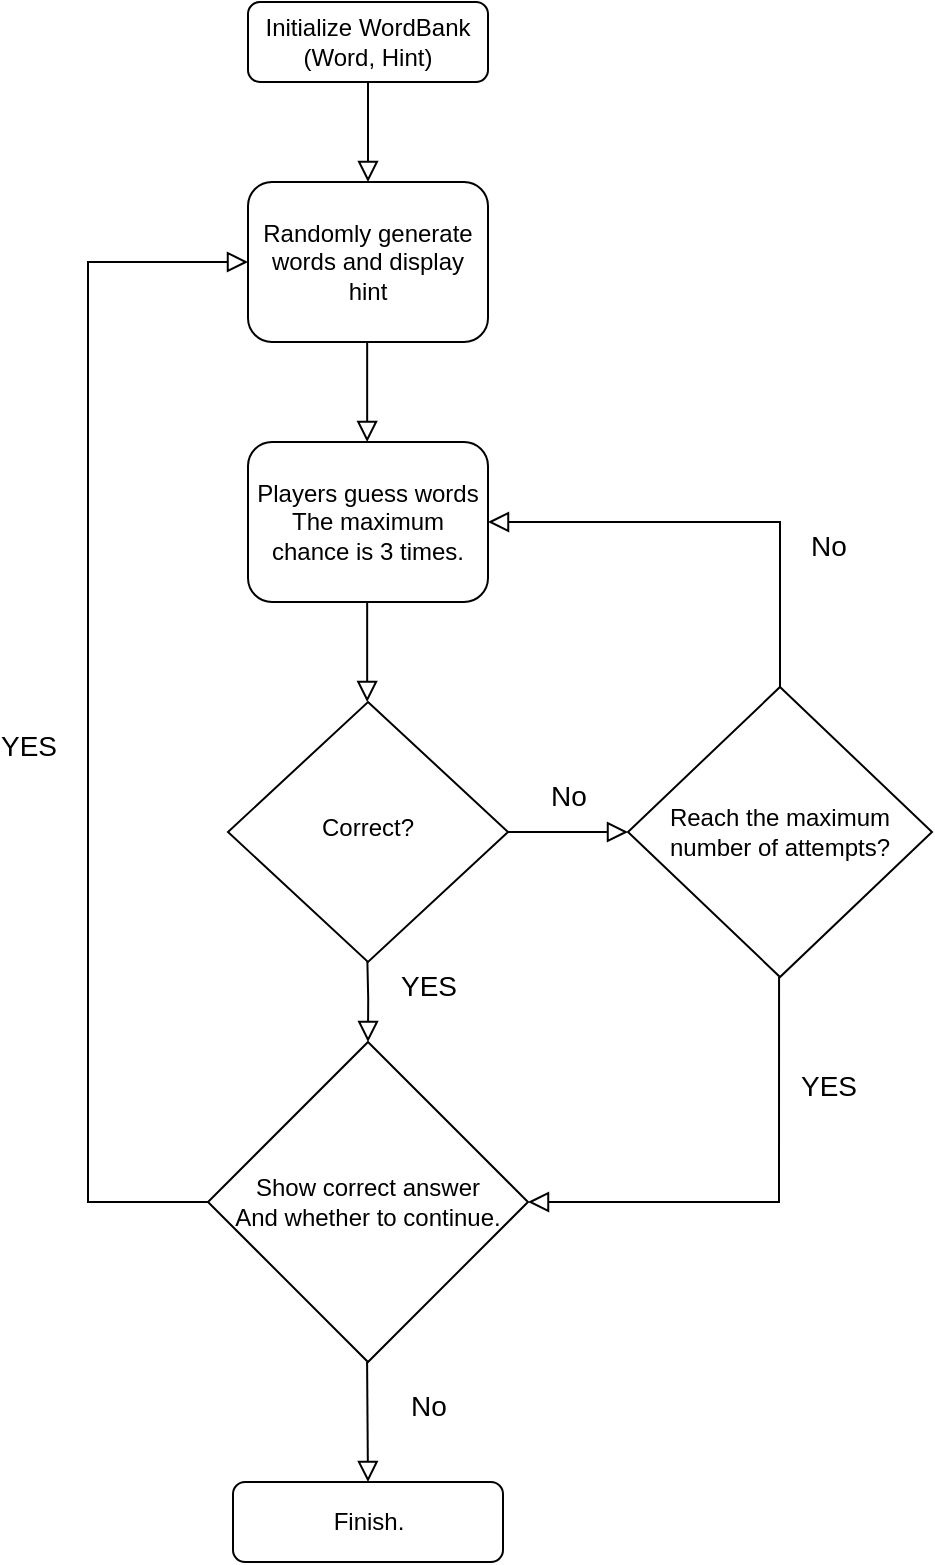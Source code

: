 <mxfile version="24.4.9" type="device">
  <diagram id="C5RBs43oDa-KdzZeNtuy" name="Page-1">
    <mxGraphModel dx="1362" dy="759" grid="1" gridSize="10" guides="1" tooltips="1" connect="1" arrows="1" fold="1" page="1" pageScale="1" pageWidth="827" pageHeight="1169" math="0" shadow="0">
      <root>
        <mxCell id="WIyWlLk6GJQsqaUBKTNV-0" />
        <mxCell id="WIyWlLk6GJQsqaUBKTNV-1" parent="WIyWlLk6GJQsqaUBKTNV-0" />
        <mxCell id="WIyWlLk6GJQsqaUBKTNV-2" value="" style="rounded=0;html=1;jettySize=auto;orthogonalLoop=1;fontSize=11;endArrow=block;endFill=0;endSize=8;strokeWidth=1;shadow=0;labelBackgroundColor=none;edgeStyle=orthogonalEdgeStyle;" parent="WIyWlLk6GJQsqaUBKTNV-1" source="WIyWlLk6GJQsqaUBKTNV-3" edge="1">
          <mxGeometry relative="1" as="geometry">
            <mxPoint x="220" y="170" as="targetPoint" />
          </mxGeometry>
        </mxCell>
        <mxCell id="WIyWlLk6GJQsqaUBKTNV-3" value="Initialize WordBank&lt;div&gt;(Word, Hint)&lt;/div&gt;" style="rounded=1;whiteSpace=wrap;html=1;fontSize=12;glass=0;strokeWidth=1;shadow=0;" parent="WIyWlLk6GJQsqaUBKTNV-1" vertex="1">
          <mxGeometry x="160" y="80" width="120" height="40" as="geometry" />
        </mxCell>
        <mxCell id="WIyWlLk6GJQsqaUBKTNV-7" value="Randomly generate words and display hint" style="rounded=1;whiteSpace=wrap;html=1;fontSize=12;glass=0;strokeWidth=1;shadow=0;" parent="WIyWlLk6GJQsqaUBKTNV-1" vertex="1">
          <mxGeometry x="160" y="170" width="120" height="80" as="geometry" />
        </mxCell>
        <mxCell id="WIyWlLk6GJQsqaUBKTNV-8" value="&lt;font style=&quot;font-size: 14px;&quot;&gt;YES&lt;/font&gt;&lt;div style=&quot;font-size: 14px;&quot;&gt;&lt;br&gt;&lt;/div&gt;" style="rounded=0;html=1;jettySize=auto;orthogonalLoop=1;fontSize=11;endArrow=block;endFill=0;endSize=8;strokeWidth=1;shadow=0;labelBackgroundColor=none;edgeStyle=orthogonalEdgeStyle;entryX=0.5;entryY=0;entryDx=0;entryDy=0;" parent="WIyWlLk6GJQsqaUBKTNV-1" target="PT5DARI1Qzb75jSqTCXC-8" edge="1">
          <mxGeometry x="0.111" y="30" relative="1" as="geometry">
            <mxPoint as="offset" />
            <mxPoint x="219.58" y="555" as="sourcePoint" />
            <mxPoint x="219.58" y="660" as="targetPoint" />
            <Array as="points" />
          </mxGeometry>
        </mxCell>
        <mxCell id="WIyWlLk6GJQsqaUBKTNV-9" value="&lt;font style=&quot;font-size: 14px;&quot;&gt;No&lt;/font&gt;&lt;div style=&quot;font-size: 14px;&quot;&gt;&lt;br&gt;&lt;/div&gt;" style="edgeStyle=orthogonalEdgeStyle;rounded=0;html=1;jettySize=auto;orthogonalLoop=1;fontSize=11;endArrow=block;endFill=0;endSize=8;strokeWidth=1;shadow=0;labelBackgroundColor=none;entryX=0;entryY=0.5;entryDx=0;entryDy=0;" parent="WIyWlLk6GJQsqaUBKTNV-1" source="WIyWlLk6GJQsqaUBKTNV-10" target="PT5DARI1Qzb75jSqTCXC-11" edge="1">
          <mxGeometry y="10" relative="1" as="geometry">
            <mxPoint as="offset" />
            <mxPoint x="350" y="495" as="targetPoint" />
          </mxGeometry>
        </mxCell>
        <mxCell id="WIyWlLk6GJQsqaUBKTNV-10" value="Correct?" style="rhombus;whiteSpace=wrap;html=1;shadow=0;fontFamily=Helvetica;fontSize=12;align=center;strokeWidth=1;spacing=6;spacingTop=-4;" parent="WIyWlLk6GJQsqaUBKTNV-1" vertex="1">
          <mxGeometry x="150" y="430" width="140" height="130" as="geometry" />
        </mxCell>
        <mxCell id="WIyWlLk6GJQsqaUBKTNV-11" value="&lt;div&gt;Finish.&lt;/div&gt;" style="rounded=1;whiteSpace=wrap;html=1;fontSize=12;glass=0;strokeWidth=1;shadow=0;" parent="WIyWlLk6GJQsqaUBKTNV-1" vertex="1">
          <mxGeometry x="152.5" y="820" width="135" height="40" as="geometry" />
        </mxCell>
        <mxCell id="PT5DARI1Qzb75jSqTCXC-5" value="" style="rounded=0;html=1;jettySize=auto;orthogonalLoop=1;fontSize=11;endArrow=block;endFill=0;endSize=8;strokeWidth=1;shadow=0;labelBackgroundColor=none;edgeStyle=orthogonalEdgeStyle;" edge="1" parent="WIyWlLk6GJQsqaUBKTNV-1">
          <mxGeometry relative="1" as="geometry">
            <mxPoint x="219.58" y="250" as="sourcePoint" />
            <mxPoint x="219.58" y="300" as="targetPoint" />
          </mxGeometry>
        </mxCell>
        <mxCell id="PT5DARI1Qzb75jSqTCXC-6" value="&lt;div&gt;Players guess words&lt;/div&gt;&lt;div&gt;The maximum chance is 3 times.&lt;/div&gt;" style="rounded=1;whiteSpace=wrap;html=1;fontSize=12;glass=0;strokeWidth=1;shadow=0;" vertex="1" parent="WIyWlLk6GJQsqaUBKTNV-1">
          <mxGeometry x="160" y="300" width="120" height="80" as="geometry" />
        </mxCell>
        <mxCell id="PT5DARI1Qzb75jSqTCXC-7" value="" style="rounded=0;html=1;jettySize=auto;orthogonalLoop=1;fontSize=11;endArrow=block;endFill=0;endSize=8;strokeWidth=1;shadow=0;labelBackgroundColor=none;edgeStyle=orthogonalEdgeStyle;" edge="1" parent="WIyWlLk6GJQsqaUBKTNV-1">
          <mxGeometry relative="1" as="geometry">
            <mxPoint x="219.58" y="380" as="sourcePoint" />
            <mxPoint x="219.58" y="430" as="targetPoint" />
          </mxGeometry>
        </mxCell>
        <mxCell id="PT5DARI1Qzb75jSqTCXC-8" value="&lt;div&gt;Show correct answer&lt;/div&gt;&lt;div&gt;And whether to continue.&lt;/div&gt;" style="rhombus;whiteSpace=wrap;html=1;" vertex="1" parent="WIyWlLk6GJQsqaUBKTNV-1">
          <mxGeometry x="140" y="600" width="160" height="160" as="geometry" />
        </mxCell>
        <mxCell id="PT5DARI1Qzb75jSqTCXC-9" value="&lt;font style=&quot;font-size: 14px;&quot;&gt;YES&lt;/font&gt;&lt;div style=&quot;font-size: 14px;&quot;&gt;&lt;br&gt;&lt;/div&gt;" style="rounded=0;html=1;jettySize=auto;orthogonalLoop=1;fontSize=11;endArrow=block;endFill=0;endSize=8;strokeWidth=1;shadow=0;labelBackgroundColor=none;edgeStyle=orthogonalEdgeStyle;entryX=0;entryY=0.5;entryDx=0;entryDy=0;exitX=0;exitY=0.5;exitDx=0;exitDy=0;" edge="1" parent="WIyWlLk6GJQsqaUBKTNV-1" source="PT5DARI1Qzb75jSqTCXC-8" target="WIyWlLk6GJQsqaUBKTNV-7">
          <mxGeometry x="-0.082" y="30" relative="1" as="geometry">
            <mxPoint as="offset" />
            <mxPoint x="60.0" y="670" as="sourcePoint" />
            <mxPoint x="80" y="200" as="targetPoint" />
            <Array as="points">
              <mxPoint x="80" y="680" />
              <mxPoint x="80" y="210" />
            </Array>
          </mxGeometry>
        </mxCell>
        <mxCell id="PT5DARI1Qzb75jSqTCXC-10" value="&lt;font style=&quot;font-size: 14px;&quot;&gt;No&lt;br&gt;&lt;/font&gt;&lt;div style=&quot;font-size: 14px;&quot;&gt;&lt;br&gt;&lt;/div&gt;" style="rounded=0;html=1;jettySize=auto;orthogonalLoop=1;fontSize=11;endArrow=block;endFill=0;endSize=8;strokeWidth=1;shadow=0;labelBackgroundColor=none;edgeStyle=orthogonalEdgeStyle;entryX=0.5;entryY=0;entryDx=0;entryDy=0;" edge="1" parent="WIyWlLk6GJQsqaUBKTNV-1" target="WIyWlLk6GJQsqaUBKTNV-11">
          <mxGeometry x="0.008" y="30" relative="1" as="geometry">
            <mxPoint as="offset" />
            <mxPoint x="219.54" y="760" as="sourcePoint" />
            <mxPoint x="219.96" y="805" as="targetPoint" />
            <Array as="points" />
          </mxGeometry>
        </mxCell>
        <mxCell id="PT5DARI1Qzb75jSqTCXC-11" value="Reach the maximum number of attempts?" style="rhombus;whiteSpace=wrap;html=1;" vertex="1" parent="WIyWlLk6GJQsqaUBKTNV-1">
          <mxGeometry x="350" y="422.5" width="152" height="145" as="geometry" />
        </mxCell>
        <mxCell id="PT5DARI1Qzb75jSqTCXC-12" value="&lt;font style=&quot;font-size: 14px;&quot;&gt;YES&lt;/font&gt;&lt;div style=&quot;font-size: 14px;&quot;&gt;&lt;br&gt;&lt;/div&gt;" style="rounded=0;html=1;jettySize=auto;orthogonalLoop=1;fontSize=11;endArrow=block;endFill=0;endSize=8;strokeWidth=1;shadow=0;labelBackgroundColor=none;edgeStyle=orthogonalEdgeStyle;entryX=1;entryY=0.5;entryDx=0;entryDy=0;" edge="1" parent="WIyWlLk6GJQsqaUBKTNV-1" target="PT5DARI1Qzb75jSqTCXC-8">
          <mxGeometry x="-0.475" y="24" relative="1" as="geometry">
            <mxPoint as="offset" />
            <mxPoint x="425.53" y="567.5" as="sourcePoint" />
            <mxPoint x="425.95" y="612.5" as="targetPoint" />
            <Array as="points">
              <mxPoint x="425" y="680" />
            </Array>
          </mxGeometry>
        </mxCell>
        <mxCell id="PT5DARI1Qzb75jSqTCXC-13" value="&lt;font style=&quot;font-size: 14px;&quot;&gt;No&lt;/font&gt;&lt;div style=&quot;font-size: 14px;&quot;&gt;&lt;br&gt;&lt;/div&gt;" style="edgeStyle=orthogonalEdgeStyle;rounded=0;html=1;jettySize=auto;orthogonalLoop=1;fontSize=11;endArrow=block;endFill=0;endSize=8;strokeWidth=1;shadow=0;labelBackgroundColor=none;exitX=0.5;exitY=0;exitDx=0;exitDy=0;entryX=1;entryY=0.5;entryDx=0;entryDy=0;" edge="1" parent="WIyWlLk6GJQsqaUBKTNV-1" source="PT5DARI1Qzb75jSqTCXC-11" target="PT5DARI1Qzb75jSqTCXC-6">
          <mxGeometry x="-0.453" y="-24" relative="1" as="geometry">
            <mxPoint as="offset" />
            <mxPoint x="425.66" y="410" as="sourcePoint" />
            <mxPoint x="425.66" y="320" as="targetPoint" />
          </mxGeometry>
        </mxCell>
      </root>
    </mxGraphModel>
  </diagram>
</mxfile>
